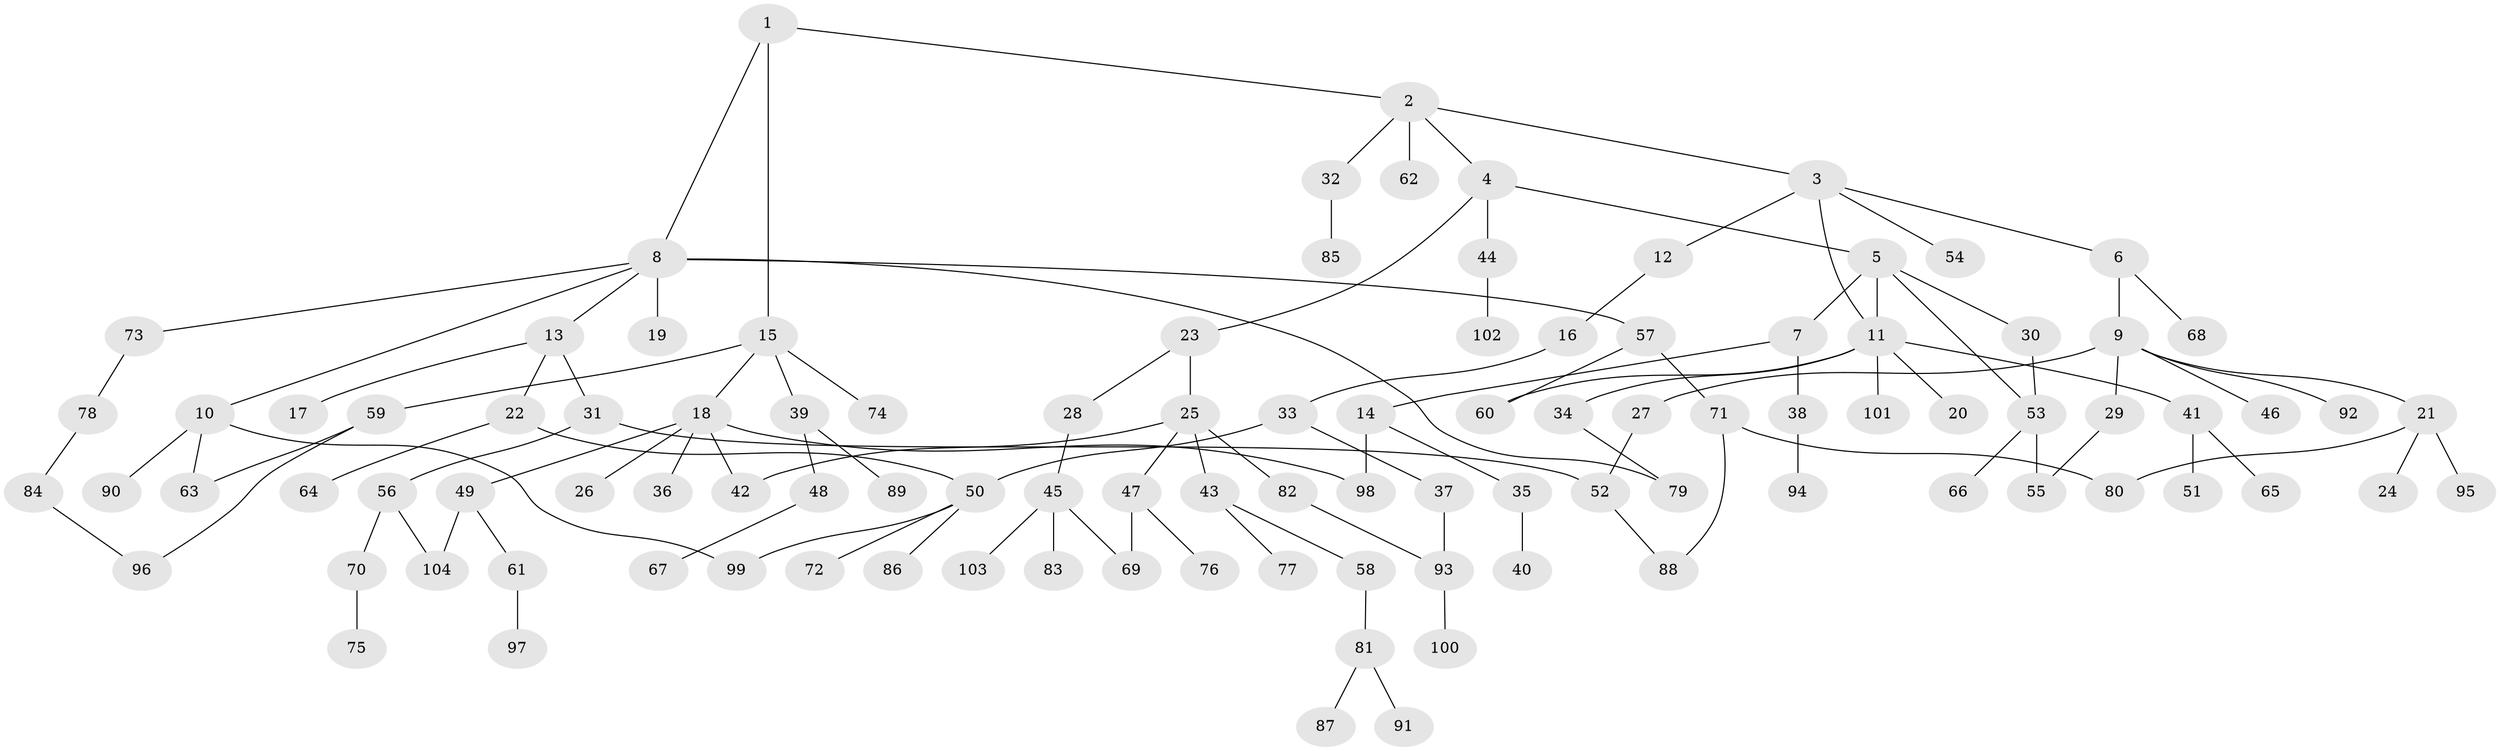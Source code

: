 // coarse degree distribution, {8: 0.02857142857142857, 5: 0.05714285714285714, 4: 0.04285714285714286, 2: 0.2571428571428571, 3: 0.15714285714285714, 7: 0.014285714285714285, 6: 0.04285714285714286, 1: 0.4}
// Generated by graph-tools (version 1.1) at 2025/41/03/06/25 10:41:27]
// undirected, 104 vertices, 120 edges
graph export_dot {
graph [start="1"]
  node [color=gray90,style=filled];
  1;
  2;
  3;
  4;
  5;
  6;
  7;
  8;
  9;
  10;
  11;
  12;
  13;
  14;
  15;
  16;
  17;
  18;
  19;
  20;
  21;
  22;
  23;
  24;
  25;
  26;
  27;
  28;
  29;
  30;
  31;
  32;
  33;
  34;
  35;
  36;
  37;
  38;
  39;
  40;
  41;
  42;
  43;
  44;
  45;
  46;
  47;
  48;
  49;
  50;
  51;
  52;
  53;
  54;
  55;
  56;
  57;
  58;
  59;
  60;
  61;
  62;
  63;
  64;
  65;
  66;
  67;
  68;
  69;
  70;
  71;
  72;
  73;
  74;
  75;
  76;
  77;
  78;
  79;
  80;
  81;
  82;
  83;
  84;
  85;
  86;
  87;
  88;
  89;
  90;
  91;
  92;
  93;
  94;
  95;
  96;
  97;
  98;
  99;
  100;
  101;
  102;
  103;
  104;
  1 -- 2;
  1 -- 8;
  1 -- 15;
  2 -- 3;
  2 -- 4;
  2 -- 32;
  2 -- 62;
  3 -- 6;
  3 -- 12;
  3 -- 54;
  3 -- 11;
  4 -- 5;
  4 -- 23;
  4 -- 44;
  5 -- 7;
  5 -- 11;
  5 -- 30;
  5 -- 53;
  6 -- 9;
  6 -- 68;
  7 -- 14;
  7 -- 38;
  8 -- 10;
  8 -- 13;
  8 -- 19;
  8 -- 57;
  8 -- 73;
  8 -- 79;
  9 -- 21;
  9 -- 27;
  9 -- 29;
  9 -- 46;
  9 -- 92;
  10 -- 63;
  10 -- 90;
  10 -- 99;
  11 -- 20;
  11 -- 34;
  11 -- 41;
  11 -- 60;
  11 -- 101;
  12 -- 16;
  13 -- 17;
  13 -- 22;
  13 -- 31;
  14 -- 35;
  14 -- 98;
  15 -- 18;
  15 -- 39;
  15 -- 59;
  15 -- 74;
  16 -- 33;
  18 -- 26;
  18 -- 36;
  18 -- 42;
  18 -- 49;
  18 -- 98;
  21 -- 24;
  21 -- 95;
  21 -- 80;
  22 -- 50;
  22 -- 64;
  23 -- 25;
  23 -- 28;
  25 -- 43;
  25 -- 47;
  25 -- 82;
  25 -- 42;
  27 -- 52;
  28 -- 45;
  29 -- 55;
  30 -- 53;
  31 -- 52;
  31 -- 56;
  32 -- 85;
  33 -- 37;
  33 -- 50;
  34 -- 79;
  35 -- 40;
  37 -- 93;
  38 -- 94;
  39 -- 48;
  39 -- 89;
  41 -- 51;
  41 -- 65;
  43 -- 58;
  43 -- 77;
  44 -- 102;
  45 -- 83;
  45 -- 103;
  45 -- 69;
  47 -- 69;
  47 -- 76;
  48 -- 67;
  49 -- 61;
  49 -- 104;
  50 -- 72;
  50 -- 86;
  50 -- 99;
  52 -- 88;
  53 -- 66;
  53 -- 55;
  56 -- 70;
  56 -- 104;
  57 -- 71;
  57 -- 60;
  58 -- 81;
  59 -- 96;
  59 -- 63;
  61 -- 97;
  70 -- 75;
  71 -- 80;
  71 -- 88;
  73 -- 78;
  78 -- 84;
  81 -- 87;
  81 -- 91;
  82 -- 93;
  84 -- 96;
  93 -- 100;
}
